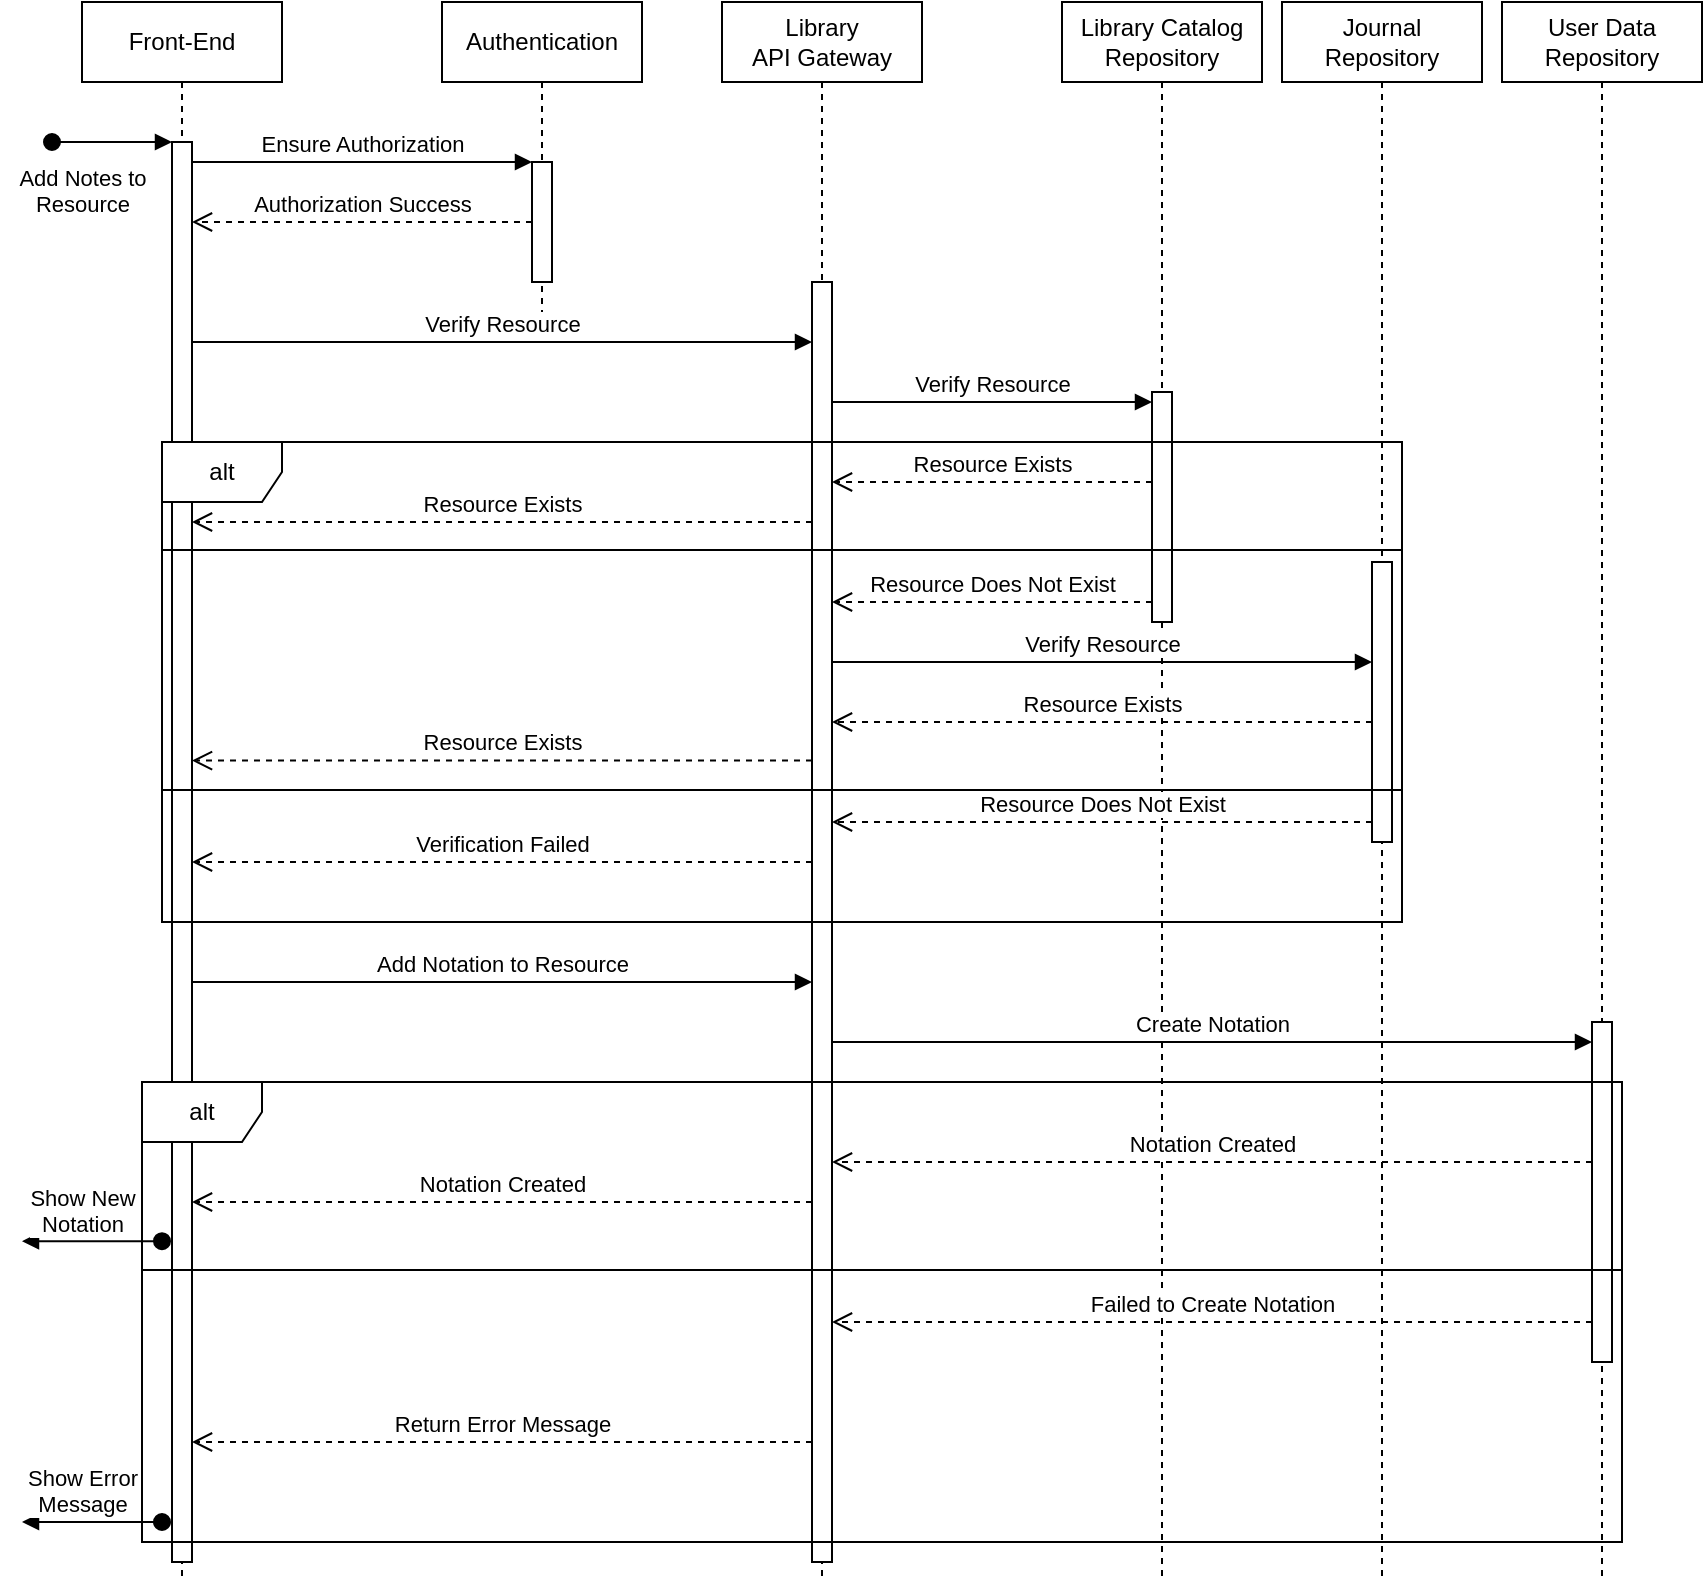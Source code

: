 <mxfile version="21.0.10"><diagram name="Page-1" id="2YBvvXClWsGukQMizWep"><mxGraphModel dx="1195" dy="665" grid="1" gridSize="10" guides="1" tooltips="1" connect="1" arrows="1" fold="1" page="1" pageScale="1" pageWidth="850" pageHeight="1100" math="0" shadow="0"><root><mxCell id="0"/><mxCell id="1" parent="0"/><mxCell id="aM9ryv3xv72pqoxQDRHE-1" value="Front-End" style="shape=umlLifeline;perimeter=lifelinePerimeter;whiteSpace=wrap;html=1;container=0;dropTarget=0;collapsible=0;recursiveResize=0;outlineConnect=0;portConstraint=eastwest;newEdgeStyle={&quot;edgeStyle&quot;:&quot;elbowEdgeStyle&quot;,&quot;elbow&quot;:&quot;vertical&quot;,&quot;curved&quot;:0,&quot;rounded&quot;:0};" parent="1" vertex="1"><mxGeometry x="40" y="40" width="100" height="790" as="geometry"/></mxCell><mxCell id="aM9ryv3xv72pqoxQDRHE-2" value="" style="html=1;points=[];perimeter=orthogonalPerimeter;outlineConnect=0;targetShapes=umlLifeline;portConstraint=eastwest;newEdgeStyle={&quot;edgeStyle&quot;:&quot;elbowEdgeStyle&quot;,&quot;elbow&quot;:&quot;vertical&quot;,&quot;curved&quot;:0,&quot;rounded&quot;:0};" parent="aM9ryv3xv72pqoxQDRHE-1" vertex="1"><mxGeometry x="45" y="70" width="10" height="710" as="geometry"/></mxCell><mxCell id="aM9ryv3xv72pqoxQDRHE-3" value="&lt;div&gt;Add Notes to&lt;/div&gt;&lt;div&gt;Resource&lt;br&gt;&lt;/div&gt;" style="html=1;verticalAlign=bottom;startArrow=oval;endArrow=block;startSize=8;edgeStyle=elbowEdgeStyle;elbow=vertical;curved=0;rounded=0;" parent="aM9ryv3xv72pqoxQDRHE-1" target="aM9ryv3xv72pqoxQDRHE-2" edge="1"><mxGeometry x="-0.5" y="-40" relative="1" as="geometry"><mxPoint x="-15" y="70" as="sourcePoint"/><mxPoint as="offset"/></mxGeometry></mxCell><mxCell id="aM9ryv3xv72pqoxQDRHE-5" value="Authentication" style="shape=umlLifeline;perimeter=lifelinePerimeter;whiteSpace=wrap;html=1;container=0;dropTarget=0;collapsible=0;recursiveResize=0;outlineConnect=0;portConstraint=eastwest;newEdgeStyle={&quot;edgeStyle&quot;:&quot;elbowEdgeStyle&quot;,&quot;elbow&quot;:&quot;vertical&quot;,&quot;curved&quot;:0,&quot;rounded&quot;:0};" parent="1" vertex="1"><mxGeometry x="220" y="40" width="100" height="160" as="geometry"/></mxCell><mxCell id="aM9ryv3xv72pqoxQDRHE-6" value="" style="html=1;points=[];perimeter=orthogonalPerimeter;outlineConnect=0;targetShapes=umlLifeline;portConstraint=eastwest;newEdgeStyle={&quot;edgeStyle&quot;:&quot;elbowEdgeStyle&quot;,&quot;elbow&quot;:&quot;vertical&quot;,&quot;curved&quot;:0,&quot;rounded&quot;:0};" parent="aM9ryv3xv72pqoxQDRHE-5" vertex="1"><mxGeometry x="45" y="80" width="10" height="60" as="geometry"/></mxCell><mxCell id="aM9ryv3xv72pqoxQDRHE-7" value="Ensure Authorization" style="html=1;verticalAlign=bottom;endArrow=block;edgeStyle=elbowEdgeStyle;elbow=vertical;curved=0;rounded=0;" parent="1" source="aM9ryv3xv72pqoxQDRHE-2" target="aM9ryv3xv72pqoxQDRHE-6" edge="1"><mxGeometry relative="1" as="geometry"><mxPoint x="195" y="130" as="sourcePoint"/><Array as="points"><mxPoint x="180" y="120"/></Array></mxGeometry></mxCell><mxCell id="aM9ryv3xv72pqoxQDRHE-8" value="Authorization Success" style="html=1;verticalAlign=bottom;endArrow=open;dashed=1;endSize=8;edgeStyle=elbowEdgeStyle;elbow=vertical;curved=0;rounded=0;" parent="1" source="aM9ryv3xv72pqoxQDRHE-6" target="aM9ryv3xv72pqoxQDRHE-2" edge="1"><mxGeometry relative="1" as="geometry"><mxPoint x="195" y="205" as="targetPoint"/><Array as="points"><mxPoint x="190" y="150"/><mxPoint x="160" y="170"/><mxPoint x="190" y="280"/></Array></mxGeometry></mxCell><mxCell id="gLBqZt9fWjKXH9YBlMwT-1" value="&lt;div&gt;Library&lt;br&gt;&lt;/div&gt;&lt;div&gt;API Gateway&lt;br&gt;&lt;/div&gt;" style="shape=umlLifeline;perimeter=lifelinePerimeter;whiteSpace=wrap;html=1;container=0;dropTarget=0;collapsible=0;recursiveResize=0;outlineConnect=0;portConstraint=eastwest;newEdgeStyle={&quot;edgeStyle&quot;:&quot;elbowEdgeStyle&quot;,&quot;elbow&quot;:&quot;vertical&quot;,&quot;curved&quot;:0,&quot;rounded&quot;:0};" parent="1" vertex="1"><mxGeometry x="360" y="40" width="100" height="790" as="geometry"/></mxCell><mxCell id="gLBqZt9fWjKXH9YBlMwT-2" value="" style="html=1;points=[];perimeter=orthogonalPerimeter;outlineConnect=0;targetShapes=umlLifeline;portConstraint=eastwest;newEdgeStyle={&quot;edgeStyle&quot;:&quot;elbowEdgeStyle&quot;,&quot;elbow&quot;:&quot;vertical&quot;,&quot;curved&quot;:0,&quot;rounded&quot;:0};" parent="gLBqZt9fWjKXH9YBlMwT-1" vertex="1"><mxGeometry x="45" y="140" width="10" height="640" as="geometry"/></mxCell><mxCell id="gLBqZt9fWjKXH9YBlMwT-3" value="Verify Resource" style="html=1;verticalAlign=bottom;endArrow=block;edgeStyle=elbowEdgeStyle;elbow=vertical;curved=0;rounded=0;" parent="1" source="aM9ryv3xv72pqoxQDRHE-2" target="gLBqZt9fWjKXH9YBlMwT-2" edge="1"><mxGeometry relative="1" as="geometry"><mxPoint x="100" y="210" as="sourcePoint"/><Array as="points"><mxPoint x="185" y="210"/></Array><mxPoint x="270" y="210" as="targetPoint"/></mxGeometry></mxCell><mxCell id="gLBqZt9fWjKXH9YBlMwT-5" value="Resource Exists" style="html=1;verticalAlign=bottom;endArrow=open;dashed=1;endSize=8;edgeStyle=elbowEdgeStyle;elbow=vertical;curved=0;rounded=0;" parent="1" source="gLBqZt9fWjKXH9YBlMwT-2" target="aM9ryv3xv72pqoxQDRHE-2" edge="1"><mxGeometry relative="1" as="geometry"><mxPoint x="100" y="250" as="targetPoint"/><Array as="points"><mxPoint x="290" y="300"/><mxPoint x="270" y="300"/><mxPoint x="310" y="250"/><mxPoint x="330" y="300"/><mxPoint x="400" y="390"/><mxPoint x="320" y="370"/><mxPoint x="375" y="250"/><mxPoint x="345" y="270"/><mxPoint x="375" y="380"/></Array><mxPoint x="450" y="250" as="sourcePoint"/></mxGeometry></mxCell><mxCell id="gLBqZt9fWjKXH9YBlMwT-7" value="&lt;div&gt;Library Catalog&lt;/div&gt;&lt;div&gt;Repository&lt;br&gt;&lt;/div&gt;" style="shape=umlLifeline;perimeter=lifelinePerimeter;whiteSpace=wrap;html=1;container=0;dropTarget=0;collapsible=0;recursiveResize=0;outlineConnect=0;portConstraint=eastwest;newEdgeStyle={&quot;edgeStyle&quot;:&quot;elbowEdgeStyle&quot;,&quot;elbow&quot;:&quot;vertical&quot;,&quot;curved&quot;:0,&quot;rounded&quot;:0};" parent="1" vertex="1"><mxGeometry x="530" y="40" width="100" height="790" as="geometry"/></mxCell><mxCell id="gLBqZt9fWjKXH9YBlMwT-8" value="" style="html=1;points=[];perimeter=orthogonalPerimeter;outlineConnect=0;targetShapes=umlLifeline;portConstraint=eastwest;newEdgeStyle={&quot;edgeStyle&quot;:&quot;elbowEdgeStyle&quot;,&quot;elbow&quot;:&quot;vertical&quot;,&quot;curved&quot;:0,&quot;rounded&quot;:0};" parent="gLBqZt9fWjKXH9YBlMwT-7" vertex="1"><mxGeometry x="45" y="195" width="10" height="115" as="geometry"/></mxCell><mxCell id="g8CDSVpVBfzrjWr7vrEJ-5" value="Return Error Message" style="html=1;verticalAlign=bottom;endArrow=open;dashed=1;endSize=8;edgeStyle=elbowEdgeStyle;elbow=vertical;curved=0;rounded=0;" parent="1" source="gLBqZt9fWjKXH9YBlMwT-2" target="aM9ryv3xv72pqoxQDRHE-2" edge="1"><mxGeometry relative="1" as="geometry"><mxPoint x="90" y="490" as="targetPoint"/><Array as="points"><mxPoint x="330" y="760"/><mxPoint x="300" y="770"/><mxPoint x="160" y="810"/><mxPoint x="330" y="530"/><mxPoint x="395" y="580"/><mxPoint x="315" y="560"/><mxPoint x="370" y="440"/><mxPoint x="340" y="460"/><mxPoint x="370" y="570"/></Array><mxPoint x="400" y="490" as="sourcePoint"/></mxGeometry></mxCell><mxCell id="g8CDSVpVBfzrjWr7vrEJ-6" value="&lt;div&gt;Show Error&lt;/div&gt;&lt;div&gt;Message&lt;br&gt;&lt;/div&gt;" style="html=1;verticalAlign=bottom;startArrow=oval;endArrow=block;startSize=8;edgeStyle=elbowEdgeStyle;elbow=vertical;curved=0;rounded=0;" parent="1" edge="1"><mxGeometry x="0.143" relative="1" as="geometry"><mxPoint x="80" y="800" as="sourcePoint"/><mxPoint x="10" y="800" as="targetPoint"/><mxPoint as="offset"/><Array as="points"><mxPoint x="70" y="800"/></Array></mxGeometry></mxCell><mxCell id="EuGabbhW949VQpvGu3KX-1" value="&lt;div&gt;Journal&lt;/div&gt;&lt;div&gt;Repository&lt;br&gt;&lt;/div&gt;" style="shape=umlLifeline;perimeter=lifelinePerimeter;whiteSpace=wrap;html=1;container=0;dropTarget=0;collapsible=0;recursiveResize=0;outlineConnect=0;portConstraint=eastwest;newEdgeStyle={&quot;edgeStyle&quot;:&quot;elbowEdgeStyle&quot;,&quot;elbow&quot;:&quot;vertical&quot;,&quot;curved&quot;:0,&quot;rounded&quot;:0};" parent="1" vertex="1"><mxGeometry x="640" y="40" width="100" height="790" as="geometry"/></mxCell><mxCell id="EuGabbhW949VQpvGu3KX-2" value="" style="html=1;points=[];perimeter=orthogonalPerimeter;outlineConnect=0;targetShapes=umlLifeline;portConstraint=eastwest;newEdgeStyle={&quot;edgeStyle&quot;:&quot;elbowEdgeStyle&quot;,&quot;elbow&quot;:&quot;vertical&quot;,&quot;curved&quot;:0,&quot;rounded&quot;:0};" parent="EuGabbhW949VQpvGu3KX-1" vertex="1"><mxGeometry x="45" y="280" width="10" height="140" as="geometry"/></mxCell><mxCell id="EuGabbhW949VQpvGu3KX-3" value="alt" style="shape=umlFrame;whiteSpace=wrap;html=1;pointerEvents=0;" parent="1" vertex="1"><mxGeometry x="80" y="260" width="620" height="240" as="geometry"/></mxCell><mxCell id="EuGabbhW949VQpvGu3KX-4" value="Resource Exists" style="html=1;verticalAlign=bottom;endArrow=open;dashed=1;endSize=8;edgeStyle=elbowEdgeStyle;elbow=vertical;curved=0;rounded=0;" parent="1" source="gLBqZt9fWjKXH9YBlMwT-8" target="gLBqZt9fWjKXH9YBlMwT-2" edge="1"><mxGeometry relative="1" as="geometry"><mxPoint x="410" y="240" as="targetPoint"/><Array as="points"><mxPoint x="540" y="280"/><mxPoint x="505" y="240"/><mxPoint x="475" y="260"/><mxPoint x="505" y="370"/></Array><mxPoint x="580" y="240" as="sourcePoint"/></mxGeometry></mxCell><mxCell id="EuGabbhW949VQpvGu3KX-5" value="Verify Resource" style="html=1;verticalAlign=bottom;endArrow=block;edgeStyle=elbowEdgeStyle;elbow=vertical;curved=0;rounded=0;" parent="1" source="gLBqZt9fWjKXH9YBlMwT-2" target="gLBqZt9fWjKXH9YBlMwT-8" edge="1"><mxGeometry relative="1" as="geometry"><mxPoint x="410" y="240" as="sourcePoint"/><Array as="points"><mxPoint x="495" y="240"/></Array><mxPoint x="580" y="240" as="targetPoint"/></mxGeometry></mxCell><mxCell id="EuGabbhW949VQpvGu3KX-6" value="" style="line;strokeWidth=1;fillColor=none;align=left;verticalAlign=middle;spacingTop=-1;spacingLeft=3;spacingRight=3;rotatable=0;labelPosition=right;points=[];portConstraint=eastwest;strokeColor=inherit;" parent="1" vertex="1"><mxGeometry x="80" y="310" width="620" height="8" as="geometry"/></mxCell><mxCell id="EuGabbhW949VQpvGu3KX-7" value="Resource Does Not Exist" style="html=1;verticalAlign=bottom;endArrow=open;dashed=1;endSize=8;edgeStyle=elbowEdgeStyle;elbow=vertical;curved=0;rounded=0;" parent="1" source="gLBqZt9fWjKXH9YBlMwT-8" target="gLBqZt9fWjKXH9YBlMwT-2" edge="1"><mxGeometry relative="1" as="geometry"><mxPoint x="410" y="340" as="targetPoint"/><Array as="points"><mxPoint x="535" y="340"/><mxPoint x="500" y="300"/><mxPoint x="470" y="320"/><mxPoint x="500" y="430"/></Array><mxPoint x="570" y="340" as="sourcePoint"/></mxGeometry></mxCell><mxCell id="EuGabbhW949VQpvGu3KX-8" value="Verify Resource" style="html=1;verticalAlign=bottom;endArrow=block;edgeStyle=elbowEdgeStyle;elbow=vertical;curved=0;rounded=0;" parent="1" source="gLBqZt9fWjKXH9YBlMwT-2" target="EuGabbhW949VQpvGu3KX-2" edge="1"><mxGeometry relative="1" as="geometry"><mxPoint x="420" y="370" as="sourcePoint"/><Array as="points"><mxPoint x="490" y="370"/></Array><mxPoint x="570" y="370" as="targetPoint"/></mxGeometry></mxCell><mxCell id="EuGabbhW949VQpvGu3KX-9" value="Resource Exists" style="html=1;verticalAlign=bottom;endArrow=open;dashed=1;endSize=8;edgeStyle=elbowEdgeStyle;elbow=vertical;curved=0;rounded=0;" parent="1" source="EuGabbhW949VQpvGu3KX-2" target="gLBqZt9fWjKXH9YBlMwT-2" edge="1"><mxGeometry relative="1" as="geometry"><mxPoint x="520" y="400" as="targetPoint"/><Array as="points"><mxPoint x="510" y="400"/><mxPoint x="690" y="400"/><mxPoint x="610" y="360"/><mxPoint x="580" y="380"/><mxPoint x="610" y="490"/></Array><mxPoint x="680" y="400" as="sourcePoint"/></mxGeometry></mxCell><mxCell id="EuGabbhW949VQpvGu3KX-10" value="" style="line;strokeWidth=1;fillColor=none;align=left;verticalAlign=middle;spacingTop=-1;spacingLeft=3;spacingRight=3;rotatable=0;labelPosition=right;points=[];portConstraint=eastwest;strokeColor=inherit;" parent="1" vertex="1"><mxGeometry x="80" y="430" width="620" height="8" as="geometry"/></mxCell><mxCell id="EuGabbhW949VQpvGu3KX-11" value="Resource Exists" style="html=1;verticalAlign=bottom;endArrow=open;dashed=1;endSize=8;edgeStyle=elbowEdgeStyle;elbow=vertical;curved=0;rounded=0;" parent="1" source="gLBqZt9fWjKXH9YBlMwT-2" target="aM9ryv3xv72pqoxQDRHE-2" edge="1"><mxGeometry relative="1" as="geometry"><mxPoint x="100" y="419.31" as="targetPoint"/><Array as="points"><mxPoint x="295" y="419.31"/><mxPoint x="275" y="419.31"/><mxPoint x="315" y="369.31"/><mxPoint x="335" y="419.31"/><mxPoint x="405" y="509.31"/><mxPoint x="325" y="489.31"/><mxPoint x="380" y="369.31"/><mxPoint x="350" y="389.31"/><mxPoint x="380" y="499.31"/></Array><mxPoint x="410" y="419.31" as="sourcePoint"/></mxGeometry></mxCell><mxCell id="EuGabbhW949VQpvGu3KX-12" value="Resource Does Not Exist" style="html=1;verticalAlign=bottom;endArrow=open;dashed=1;endSize=8;edgeStyle=elbowEdgeStyle;elbow=vertical;curved=0;rounded=0;" parent="1" source="EuGabbhW949VQpvGu3KX-2" target="gLBqZt9fWjKXH9YBlMwT-2" edge="1"><mxGeometry relative="1" as="geometry"><mxPoint x="410" y="440" as="targetPoint"/><Array as="points"><mxPoint x="520" y="450"/><mxPoint x="505" y="440"/><mxPoint x="685" y="440"/><mxPoint x="605" y="400"/><mxPoint x="575" y="420"/><mxPoint x="605" y="530"/></Array><mxPoint x="680" y="440" as="sourcePoint"/></mxGeometry></mxCell><mxCell id="EuGabbhW949VQpvGu3KX-13" value="Verification Failed" style="html=1;verticalAlign=bottom;endArrow=open;dashed=1;endSize=8;edgeStyle=elbowEdgeStyle;elbow=vertical;curved=0;rounded=0;" parent="1" source="gLBqZt9fWjKXH9YBlMwT-2" target="aM9ryv3xv72pqoxQDRHE-2" edge="1"><mxGeometry relative="1" as="geometry"><mxPoint x="90" y="470" as="targetPoint"/><Array as="points"><mxPoint x="370" y="470"/><mxPoint x="270" y="470.31"/><mxPoint x="310" y="420.31"/><mxPoint x="330" y="470.31"/><mxPoint x="400" y="560.31"/><mxPoint x="320" y="540.31"/><mxPoint x="375" y="420.31"/><mxPoint x="345" y="440.31"/><mxPoint x="375" y="550.31"/></Array><mxPoint x="400" y="470" as="sourcePoint"/></mxGeometry></mxCell><mxCell id="EuGabbhW949VQpvGu3KX-14" value="Add Notation to Resource" style="html=1;verticalAlign=bottom;endArrow=block;edgeStyle=elbowEdgeStyle;elbow=vertical;curved=0;rounded=0;" parent="1" source="aM9ryv3xv72pqoxQDRHE-2" target="gLBqZt9fWjKXH9YBlMwT-2" edge="1"><mxGeometry relative="1" as="geometry"><mxPoint x="90" y="530" as="sourcePoint"/><Array as="points"><mxPoint x="180" y="530"/></Array><mxPoint x="400" y="530" as="targetPoint"/></mxGeometry></mxCell><mxCell id="EuGabbhW949VQpvGu3KX-16" value="Notation Created" style="html=1;verticalAlign=bottom;endArrow=open;dashed=1;endSize=8;edgeStyle=elbowEdgeStyle;elbow=vertical;curved=0;rounded=0;" parent="1" edge="1"><mxGeometry relative="1" as="geometry"><mxPoint x="95" y="640" as="targetPoint"/><Array as="points"><mxPoint x="370" y="640"/><mxPoint x="270" y="640.31"/><mxPoint x="310" y="590.31"/><mxPoint x="330" y="640.31"/><mxPoint x="400" y="730.31"/><mxPoint x="320" y="710.31"/><mxPoint x="375" y="590.31"/><mxPoint x="345" y="610.31"/><mxPoint x="375" y="720.31"/></Array><mxPoint x="405" y="640" as="sourcePoint"/></mxGeometry></mxCell><mxCell id="EuGabbhW949VQpvGu3KX-18" value="Notation Created" style="html=1;verticalAlign=bottom;endArrow=open;dashed=1;endSize=8;edgeStyle=elbowEdgeStyle;elbow=vertical;curved=0;rounded=0;" parent="1" edge="1" target="gLBqZt9fWjKXH9YBlMwT-2" source="2aZxjKCezogTr7_D16bY-4"><mxGeometry relative="1" as="geometry"><mxPoint x="420" y="620" as="targetPoint"/><Array as="points"><mxPoint x="695" y="620"/><mxPoint x="595" y="620.31"/><mxPoint x="635" y="570.31"/><mxPoint x="655" y="620.31"/><mxPoint x="725" y="710.31"/><mxPoint x="645" y="690.31"/><mxPoint x="700" y="570.31"/><mxPoint x="670" y="590.31"/><mxPoint x="700" y="700.31"/></Array><mxPoint x="730" y="620" as="sourcePoint"/></mxGeometry></mxCell><mxCell id="2aZxjKCezogTr7_D16bY-3" value="&lt;div&gt;User Data&lt;/div&gt;&lt;div&gt;Repository&lt;br&gt;&lt;/div&gt;" style="shape=umlLifeline;perimeter=lifelinePerimeter;whiteSpace=wrap;html=1;container=0;dropTarget=0;collapsible=0;recursiveResize=0;outlineConnect=0;portConstraint=eastwest;newEdgeStyle={&quot;edgeStyle&quot;:&quot;elbowEdgeStyle&quot;,&quot;elbow&quot;:&quot;vertical&quot;,&quot;curved&quot;:0,&quot;rounded&quot;:0};" vertex="1" parent="1"><mxGeometry x="750" y="40" width="100" height="790" as="geometry"/></mxCell><mxCell id="2aZxjKCezogTr7_D16bY-4" value="" style="html=1;points=[];perimeter=orthogonalPerimeter;outlineConnect=0;targetShapes=umlLifeline;portConstraint=eastwest;newEdgeStyle={&quot;edgeStyle&quot;:&quot;elbowEdgeStyle&quot;,&quot;elbow&quot;:&quot;vertical&quot;,&quot;curved&quot;:0,&quot;rounded&quot;:0};" vertex="1" parent="2aZxjKCezogTr7_D16bY-3"><mxGeometry x="45" y="510" width="10" height="170" as="geometry"/></mxCell><mxCell id="2aZxjKCezogTr7_D16bY-5" value="Create Notation" style="html=1;verticalAlign=bottom;endArrow=block;edgeStyle=elbowEdgeStyle;elbow=vertical;curved=0;rounded=0;" edge="1" parent="1" source="gLBqZt9fWjKXH9YBlMwT-2" target="2aZxjKCezogTr7_D16bY-4"><mxGeometry relative="1" as="geometry"><mxPoint x="410" y="550" as="sourcePoint"/><Array as="points"><mxPoint x="660" y="560"/><mxPoint x="495" y="550"/></Array><mxPoint x="720" y="550" as="targetPoint"/></mxGeometry></mxCell><mxCell id="2aZxjKCezogTr7_D16bY-6" value="alt" style="shape=umlFrame;whiteSpace=wrap;html=1;pointerEvents=0;" vertex="1" parent="1"><mxGeometry x="70" y="580" width="740" height="230" as="geometry"/></mxCell><mxCell id="2aZxjKCezogTr7_D16bY-7" value="" style="line;strokeWidth=1;fillColor=none;align=left;verticalAlign=middle;spacingTop=-1;spacingLeft=3;spacingRight=3;rotatable=0;labelPosition=right;points=[];portConstraint=eastwest;strokeColor=inherit;" vertex="1" parent="1"><mxGeometry x="70" y="670" width="740" height="8" as="geometry"/></mxCell><mxCell id="2aZxjKCezogTr7_D16bY-8" value="&lt;div&gt;Show New&lt;/div&gt;&lt;div&gt;Notation&lt;br&gt;&lt;/div&gt;" style="html=1;verticalAlign=bottom;startArrow=oval;endArrow=block;startSize=8;edgeStyle=elbowEdgeStyle;elbow=vertical;curved=0;rounded=0;" edge="1" parent="1"><mxGeometry x="0.143" relative="1" as="geometry"><mxPoint x="80" y="659.58" as="sourcePoint"/><mxPoint x="10" y="659.58" as="targetPoint"/><mxPoint as="offset"/><Array as="points"><mxPoint x="70" y="659.58"/></Array></mxGeometry></mxCell><mxCell id="2aZxjKCezogTr7_D16bY-9" value="Failed to Create Notation" style="html=1;verticalAlign=bottom;endArrow=open;dashed=1;endSize=8;edgeStyle=elbowEdgeStyle;elbow=vertical;curved=0;rounded=0;" edge="1" parent="1" source="2aZxjKCezogTr7_D16bY-4" target="gLBqZt9fWjKXH9YBlMwT-2"><mxGeometry relative="1" as="geometry"><mxPoint x="410" y="700" as="targetPoint"/><Array as="points"><mxPoint x="690" y="700"/><mxPoint x="590" y="700.31"/><mxPoint x="630" y="650.31"/><mxPoint x="650" y="700.31"/><mxPoint x="720" y="790.31"/><mxPoint x="640" y="770.31"/><mxPoint x="695" y="650.31"/><mxPoint x="665" y="670.31"/><mxPoint x="695" y="780.31"/></Array><mxPoint x="790" y="700" as="sourcePoint"/></mxGeometry></mxCell></root></mxGraphModel></diagram></mxfile>